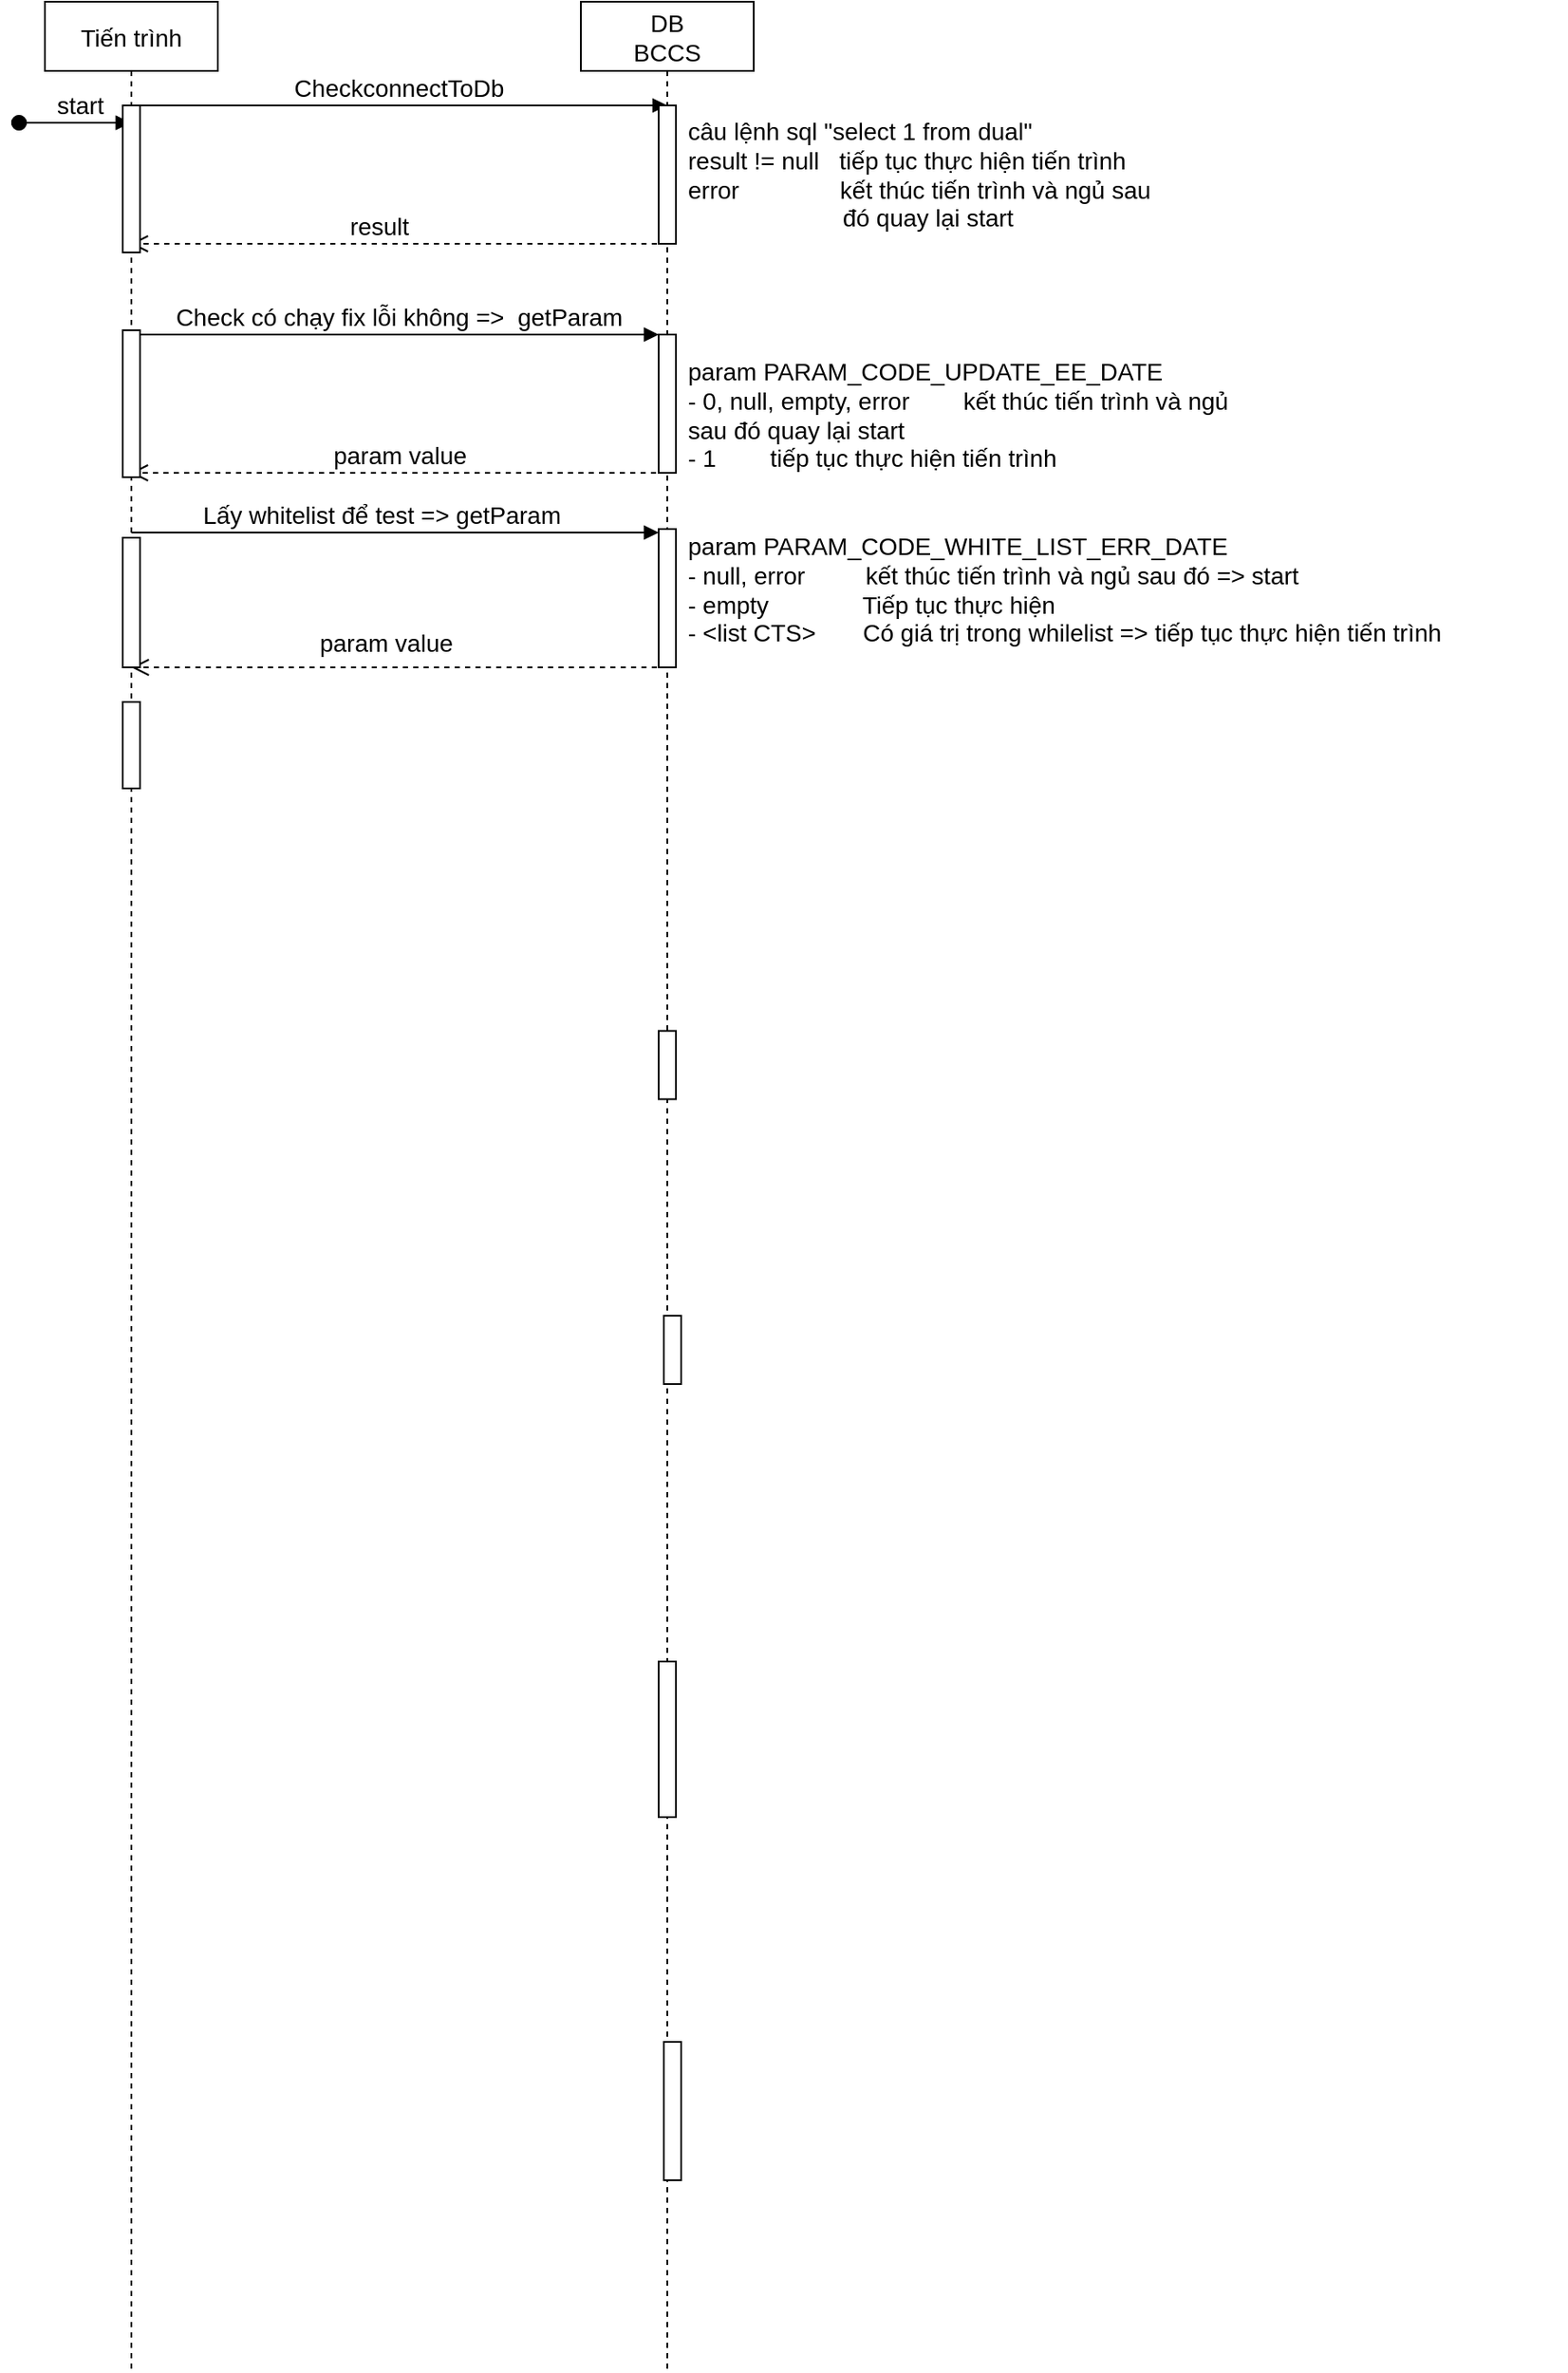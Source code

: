 <mxfile version="13.6.9" type="github">
  <diagram id="kgpKYQtTHZ0yAKxKKP6v" name="Page-1">
    <mxGraphModel dx="1422" dy="794" grid="1" gridSize="10" guides="1" tooltips="1" connect="1" arrows="1" fold="1" page="1" pageScale="1" pageWidth="850" pageHeight="1100" math="0" shadow="0">
      <root>
        <mxCell id="0" />
        <mxCell id="1" parent="0" />
        <mxCell id="1vematbYPJLGRJVCrZ_m-1" value="" style="points=[];perimeter=orthogonalPerimeter;rounded=0;shadow=0;strokeWidth=1;fontSize=14;" vertex="1" parent="1">
          <mxGeometry x="75" y="270" width="10" height="85" as="geometry" />
        </mxCell>
        <mxCell id="1vematbYPJLGRJVCrZ_m-2" value="start " style="verticalAlign=bottom;startArrow=oval;endArrow=block;startSize=8;shadow=0;strokeWidth=1;fontSize=14;" edge="1" parent="1">
          <mxGeometry x="0.167" relative="1" as="geometry">
            <mxPoint x="15" y="150" as="sourcePoint" />
            <mxPoint as="offset" />
            <mxPoint x="79.5" y="150" as="targetPoint" />
          </mxGeometry>
        </mxCell>
        <mxCell id="1vematbYPJLGRJVCrZ_m-3" value="" style="points=[];perimeter=orthogonalPerimeter;rounded=0;shadow=0;strokeWidth=1;fontSize=14;" vertex="1" parent="1">
          <mxGeometry x="75" y="390" width="10" height="75" as="geometry" />
        </mxCell>
        <mxCell id="1vematbYPJLGRJVCrZ_m-4" value="" style="points=[];perimeter=orthogonalPerimeter;rounded=0;shadow=0;strokeWidth=1;fontSize=14;" vertex="1" parent="1">
          <mxGeometry x="75" y="140" width="10" height="85" as="geometry" />
        </mxCell>
        <mxCell id="1vematbYPJLGRJVCrZ_m-5" value="" style="points=[];perimeter=orthogonalPerimeter;rounded=0;shadow=0;strokeWidth=1;fontSize=14;" vertex="1" parent="1">
          <mxGeometry x="385" y="272.5" width="10" height="80" as="geometry" />
        </mxCell>
        <mxCell id="1vematbYPJLGRJVCrZ_m-6" value="" style="points=[];perimeter=orthogonalPerimeter;rounded=0;shadow=0;strokeWidth=1;fontSize=14;" vertex="1" parent="1">
          <mxGeometry x="385" y="385" width="10" height="80" as="geometry" />
        </mxCell>
        <mxCell id="1vematbYPJLGRJVCrZ_m-7" value="" style="points=[];perimeter=orthogonalPerimeter;rounded=0;shadow=0;strokeWidth=1;fontSize=14;" vertex="1" parent="1">
          <mxGeometry x="385" y="140" width="10" height="80" as="geometry" />
        </mxCell>
        <mxCell id="1vematbYPJLGRJVCrZ_m-8" value="param value" style="verticalAlign=bottom;endArrow=open;dashed=1;endSize=8;shadow=0;strokeWidth=1;fontSize=14;" edge="1" parent="1">
          <mxGeometry x="-0.006" relative="1" as="geometry">
            <mxPoint x="79.5" y="352.5" as="targetPoint" />
            <mxPoint x="389.5" y="352.5" as="sourcePoint" />
            <Array as="points">
              <mxPoint x="260" y="352.5" />
            </Array>
            <mxPoint as="offset" />
          </mxGeometry>
        </mxCell>
        <mxCell id="1vematbYPJLGRJVCrZ_m-9" value="Check có chạy fix lỗi không =&gt;  getParam" style="verticalAlign=bottom;endArrow=block;entryX=0;entryY=0;shadow=0;strokeWidth=1;fontSize=14;" edge="1" parent="1" source="1vematbYPJLGRJVCrZ_m-1" target="1vematbYPJLGRJVCrZ_m-5">
          <mxGeometry relative="1" as="geometry">
            <mxPoint x="275" y="282.5" as="sourcePoint" />
            <mxPoint as="offset" />
          </mxGeometry>
        </mxCell>
        <mxCell id="1vematbYPJLGRJVCrZ_m-10" value="&lt;div&gt;param&amp;nbsp;PARAM_CODE_UPDATE_EE_DATE&amp;nbsp;&lt;/div&gt;- 0, null, empty, error&amp;nbsp; &amp;nbsp; &amp;nbsp; &amp;nbsp; kết thúc tiến trình và ngủ sau đó quay lại start&lt;div style=&quot;font-size: 14px&quot;&gt;- 1&amp;nbsp; &amp;nbsp; &amp;nbsp; &amp;nbsp; tiếp tục thực hiện tiến trình&lt;/div&gt;" style="text;html=1;strokeColor=none;fillColor=none;align=left;verticalAlign=middle;whiteSpace=wrap;rounded=0;fontSize=14;" vertex="1" parent="1">
          <mxGeometry x="400" y="287.5" width="330" height="62.5" as="geometry" />
        </mxCell>
        <mxCell id="1vematbYPJLGRJVCrZ_m-11" value="Lấy whitelist để test =&gt; getParam" style="verticalAlign=bottom;endArrow=block;shadow=0;strokeWidth=1;fontSize=14;" edge="1" parent="1" target="1vematbYPJLGRJVCrZ_m-6">
          <mxGeometry x="-0.048" relative="1" as="geometry">
            <mxPoint x="80" y="387" as="sourcePoint" />
            <mxPoint x="380" y="387" as="targetPoint" />
            <mxPoint as="offset" />
          </mxGeometry>
        </mxCell>
        <mxCell id="1vematbYPJLGRJVCrZ_m-12" value="param value" style="verticalAlign=bottom;endArrow=open;dashed=1;endSize=8;shadow=0;strokeWidth=1;fontSize=14;" edge="1" parent="1">
          <mxGeometry x="0.177" y="-20" relative="1" as="geometry">
            <mxPoint x="80" y="465" as="targetPoint" />
            <mxPoint x="390" y="465" as="sourcePoint" />
            <Array as="points">
              <mxPoint x="260.5" y="465" />
            </Array>
            <mxPoint x="20" y="16" as="offset" />
          </mxGeometry>
        </mxCell>
        <mxCell id="1vematbYPJLGRJVCrZ_m-13" value="CheckconnectToDb" style="verticalAlign=bottom;endArrow=block;entryX=0.5;entryY=0;shadow=0;strokeWidth=1;entryDx=0;entryDy=0;entryPerimeter=0;fontSize=14;" edge="1" parent="1" target="1vematbYPJLGRJVCrZ_m-7">
          <mxGeometry relative="1" as="geometry">
            <mxPoint x="79.5" y="140" as="sourcePoint" />
            <mxPoint x="380" y="140" as="targetPoint" />
            <mxPoint as="offset" />
          </mxGeometry>
        </mxCell>
        <mxCell id="1vematbYPJLGRJVCrZ_m-14" value="result " style="verticalAlign=bottom;endArrow=open;dashed=1;endSize=8;shadow=0;strokeWidth=1;fontSize=14;" edge="1" parent="1">
          <mxGeometry x="0.059" relative="1" as="geometry">
            <mxPoint x="79.5" y="220" as="targetPoint" />
            <mxPoint x="390" y="220" as="sourcePoint" />
            <Array as="points" />
            <mxPoint as="offset" />
          </mxGeometry>
        </mxCell>
        <mxCell id="1vematbYPJLGRJVCrZ_m-15" value="câu lệnh sql &quot;select 1 from dual&quot;&lt;br style=&quot;font-size: 14px;&quot;&gt;result != null&amp;nbsp; &amp;nbsp;tiếp tục thực hiện tiến trình&lt;br style=&quot;font-size: 14px;&quot;&gt;error&amp;nbsp; &amp;nbsp; &amp;nbsp; &amp;nbsp; &amp;nbsp; &amp;nbsp; &amp;nbsp; &amp;nbsp;kết thúc tiến trình và ngủ sau&amp;nbsp; &amp;nbsp; &amp;nbsp; &amp;nbsp; &amp;nbsp; &amp;nbsp; &amp;nbsp; &amp;nbsp; &amp;nbsp; &amp;nbsp; &amp;nbsp; &amp;nbsp; &amp;nbsp;đó quay lại start" style="text;html=1;strokeColor=none;fillColor=none;align=left;verticalAlign=middle;whiteSpace=wrap;rounded=0;fontSize=14;" vertex="1" parent="1">
          <mxGeometry x="400" y="150" width="280" height="60" as="geometry" />
        </mxCell>
        <mxCell id="1vematbYPJLGRJVCrZ_m-16" value="Tiến trình" style="shape=umlLifeline;perimeter=lifelinePerimeter;container=1;collapsible=0;recursiveResize=0;rounded=0;shadow=0;strokeWidth=1;fontSize=14;" vertex="1" parent="1">
          <mxGeometry x="30" y="80" width="100" height="1370" as="geometry" />
        </mxCell>
        <mxCell id="1vematbYPJLGRJVCrZ_m-17" value="" style="points=[];perimeter=orthogonalPerimeter;rounded=0;shadow=0;strokeWidth=1;fontSize=14;" vertex="1" parent="1vematbYPJLGRJVCrZ_m-16">
          <mxGeometry x="45" y="190" width="10" height="85" as="geometry" />
        </mxCell>
        <mxCell id="1vematbYPJLGRJVCrZ_m-18" value="start " style="verticalAlign=bottom;startArrow=oval;endArrow=block;startSize=8;shadow=0;strokeWidth=1;fontSize=14;" edge="1" parent="1vematbYPJLGRJVCrZ_m-16" target="1vematbYPJLGRJVCrZ_m-16">
          <mxGeometry x="0.167" relative="1" as="geometry">
            <mxPoint x="-15" y="70" as="sourcePoint" />
            <mxPoint as="offset" />
          </mxGeometry>
        </mxCell>
        <mxCell id="1vematbYPJLGRJVCrZ_m-19" value="" style="points=[];perimeter=orthogonalPerimeter;rounded=0;shadow=0;strokeWidth=1;fontSize=14;" vertex="1" parent="1vematbYPJLGRJVCrZ_m-16">
          <mxGeometry x="45" y="405" width="10" height="50" as="geometry" />
        </mxCell>
        <mxCell id="1vematbYPJLGRJVCrZ_m-20" value="" style="points=[];perimeter=orthogonalPerimeter;rounded=0;shadow=0;strokeWidth=1;fontSize=14;" vertex="1" parent="1vematbYPJLGRJVCrZ_m-16">
          <mxGeometry x="45" y="310" width="10" height="75" as="geometry" />
        </mxCell>
        <mxCell id="1vematbYPJLGRJVCrZ_m-21" value="" style="points=[];perimeter=orthogonalPerimeter;rounded=0;shadow=0;strokeWidth=1;fontSize=14;" vertex="1" parent="1vematbYPJLGRJVCrZ_m-16">
          <mxGeometry x="45" y="60" width="10" height="85" as="geometry" />
        </mxCell>
        <mxCell id="1vematbYPJLGRJVCrZ_m-22" value="DB &#xa;BCCS" style="shape=umlLifeline;perimeter=lifelinePerimeter;container=1;collapsible=0;recursiveResize=0;rounded=0;shadow=0;strokeWidth=1;fontSize=14;" vertex="1" parent="1">
          <mxGeometry x="340" y="80" width="100" height="1370" as="geometry" />
        </mxCell>
        <mxCell id="1vematbYPJLGRJVCrZ_m-23" value="" style="points=[];perimeter=orthogonalPerimeter;rounded=0;shadow=0;strokeWidth=1;fontSize=14;" vertex="1" parent="1vematbYPJLGRJVCrZ_m-22">
          <mxGeometry x="45" y="192.5" width="10" height="80" as="geometry" />
        </mxCell>
        <mxCell id="1vematbYPJLGRJVCrZ_m-24" value="" style="points=[];perimeter=orthogonalPerimeter;rounded=0;shadow=0;strokeWidth=1;fontSize=14;" vertex="1" parent="1vematbYPJLGRJVCrZ_m-22">
          <mxGeometry x="45" y="305" width="10" height="80" as="geometry" />
        </mxCell>
        <mxCell id="1vematbYPJLGRJVCrZ_m-25" value="" style="points=[];perimeter=orthogonalPerimeter;rounded=0;shadow=0;strokeWidth=1;fontSize=14;" vertex="1" parent="1vematbYPJLGRJVCrZ_m-22">
          <mxGeometry x="45" y="60" width="10" height="80" as="geometry" />
        </mxCell>
        <mxCell id="1vematbYPJLGRJVCrZ_m-26" value="" style="points=[];perimeter=orthogonalPerimeter;rounded=0;shadow=0;strokeWidth=1;fontSize=14;" vertex="1" parent="1vematbYPJLGRJVCrZ_m-22">
          <mxGeometry x="45" y="595.25" width="10" height="39.5" as="geometry" />
        </mxCell>
        <mxCell id="1vematbYPJLGRJVCrZ_m-27" value="" style="points=[];perimeter=orthogonalPerimeter;rounded=0;shadow=0;strokeWidth=1;fontSize=14;" vertex="1" parent="1vematbYPJLGRJVCrZ_m-22">
          <mxGeometry x="45" y="960" width="10" height="90" as="geometry" />
        </mxCell>
        <mxCell id="1vematbYPJLGRJVCrZ_m-28" value="" style="points=[];perimeter=orthogonalPerimeter;rounded=0;shadow=0;strokeWidth=1;fontSize=14;" vertex="1" parent="1vematbYPJLGRJVCrZ_m-22">
          <mxGeometry x="48" y="1180" width="10" height="80" as="geometry" />
        </mxCell>
        <mxCell id="1vematbYPJLGRJVCrZ_m-29" value="" style="points=[];perimeter=orthogonalPerimeter;rounded=0;shadow=0;strokeWidth=1;fontSize=14;" vertex="1" parent="1vematbYPJLGRJVCrZ_m-22">
          <mxGeometry x="48" y="760" width="10" height="39.5" as="geometry" />
        </mxCell>
        <mxCell id="1vematbYPJLGRJVCrZ_m-30" value="param PARAM_CODE_WHITE_LIST_ERR_DATE&lt;br style=&quot;font-size: 14px&quot;&gt;- null, error&amp;nbsp; &amp;nbsp; &amp;nbsp; &amp;nbsp; &amp;nbsp;kết thúc tiến trình và ngủ sau đó =&amp;gt; start&lt;br style=&quot;font-size: 14px&quot;&gt;- empty&amp;nbsp; &amp;nbsp; &amp;nbsp; &amp;nbsp; &amp;nbsp; &amp;nbsp; &amp;nbsp; Tiếp tục thực hiện&lt;br&gt;- &amp;lt;list CTS&amp;gt;&amp;nbsp; &amp;nbsp; &amp;nbsp; &amp;nbsp;Có giá trị trong whilelist =&amp;gt; tiếp tục thực hiện tiến trình" style="text;whiteSpace=wrap;html=1;fontSize=14;" vertex="1" parent="1">
          <mxGeometry x="400" y="380" width="510" height="85" as="geometry" />
        </mxCell>
      </root>
    </mxGraphModel>
  </diagram>
</mxfile>
